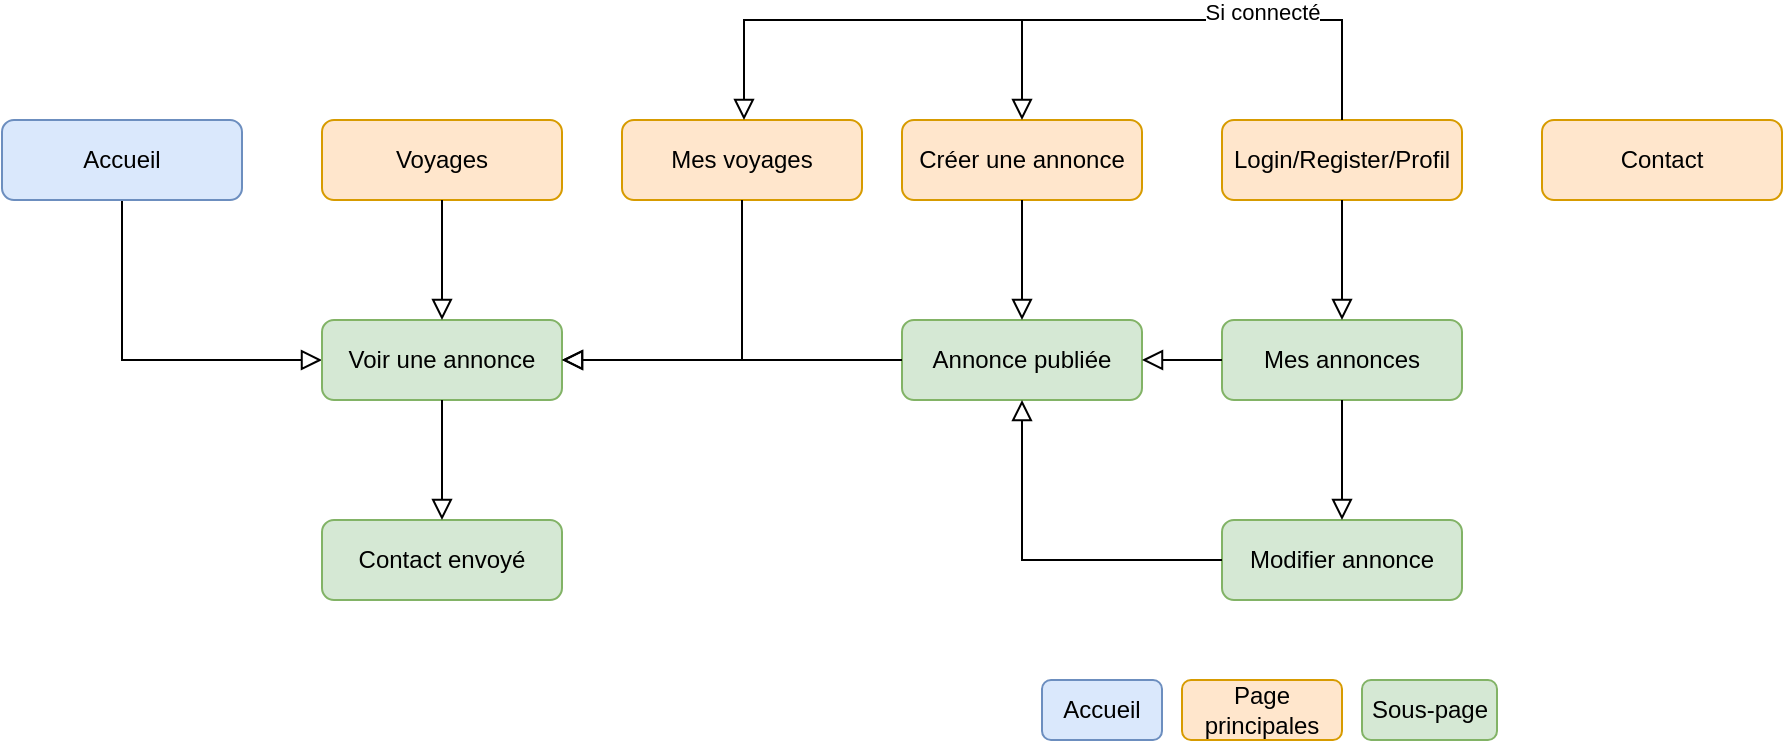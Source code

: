 <mxfile version="14.3.0" type="device"><diagram id="C5RBs43oDa-KdzZeNtuy" name="Page-1"><mxGraphModel dx="1422" dy="794" grid="1" gridSize="10" guides="1" tooltips="1" connect="1" arrows="1" fold="1" page="1" pageScale="1" pageWidth="827" pageHeight="1169" math="0" shadow="0"><root><mxCell id="WIyWlLk6GJQsqaUBKTNV-0"/><mxCell id="WIyWlLk6GJQsqaUBKTNV-1" parent="WIyWlLk6GJQsqaUBKTNV-0"/><mxCell id="WIyWlLk6GJQsqaUBKTNV-2" value="" style="rounded=0;html=1;jettySize=auto;orthogonalLoop=1;fontSize=11;endArrow=block;endFill=0;endSize=8;strokeWidth=1;shadow=0;labelBackgroundColor=none;edgeStyle=orthogonalEdgeStyle;entryX=0;entryY=0.5;entryDx=0;entryDy=0;exitX=0.5;exitY=1;exitDx=0;exitDy=0;" parent="WIyWlLk6GJQsqaUBKTNV-1" source="WIyWlLk6GJQsqaUBKTNV-3" target="WIyWlLk6GJQsqaUBKTNV-7" edge="1"><mxGeometry relative="1" as="geometry"><mxPoint x="220" y="170" as="targetPoint"/></mxGeometry></mxCell><mxCell id="WIyWlLk6GJQsqaUBKTNV-3" value="Accueil" style="rounded=1;whiteSpace=wrap;html=1;fontSize=12;glass=0;strokeWidth=1;shadow=0;fillColor=#dae8fc;strokeColor=#6c8ebf;" parent="WIyWlLk6GJQsqaUBKTNV-1" vertex="1"><mxGeometry x="20" y="160" width="120" height="40" as="geometry"/></mxCell><mxCell id="WIyWlLk6GJQsqaUBKTNV-7" value="Voir une annonce" style="rounded=1;whiteSpace=wrap;html=1;fontSize=12;glass=0;strokeWidth=1;shadow=0;fillColor=#d5e8d4;strokeColor=#82b366;" parent="WIyWlLk6GJQsqaUBKTNV-1" vertex="1"><mxGeometry x="180" y="260" width="120" height="40" as="geometry"/></mxCell><mxCell id="WIyWlLk6GJQsqaUBKTNV-11" value="Créer une annonce" style="rounded=1;whiteSpace=wrap;html=1;fontSize=12;glass=0;strokeWidth=1;shadow=0;fillColor=#ffe6cc;strokeColor=#d79b00;" parent="WIyWlLk6GJQsqaUBKTNV-1" vertex="1"><mxGeometry x="470" y="160" width="120" height="40" as="geometry"/></mxCell><mxCell id="WIyWlLk6GJQsqaUBKTNV-12" value="Voyages" style="rounded=1;whiteSpace=wrap;html=1;fontSize=12;glass=0;strokeWidth=1;shadow=0;fillColor=#ffe6cc;strokeColor=#d79b00;" parent="WIyWlLk6GJQsqaUBKTNV-1" vertex="1"><mxGeometry x="180" y="160" width="120" height="40" as="geometry"/></mxCell><mxCell id="70pWncuN7qYLq3eaQ-TH-0" value="Login/Register/Profil" style="rounded=1;whiteSpace=wrap;html=1;fontSize=12;glass=0;strokeWidth=1;shadow=0;fillColor=#ffe6cc;strokeColor=#d79b00;" parent="WIyWlLk6GJQsqaUBKTNV-1" vertex="1"><mxGeometry x="630" y="160" width="120" height="40" as="geometry"/></mxCell><mxCell id="70pWncuN7qYLq3eaQ-TH-1" value="Contact" style="rounded=1;whiteSpace=wrap;html=1;fontSize=12;glass=0;strokeWidth=1;shadow=0;fillColor=#ffe6cc;strokeColor=#d79b00;" parent="WIyWlLk6GJQsqaUBKTNV-1" vertex="1"><mxGeometry x="790" y="160" width="120" height="40" as="geometry"/></mxCell><mxCell id="70pWncuN7qYLq3eaQ-TH-2" value="Annonce publiée" style="rounded=1;whiteSpace=wrap;html=1;fontSize=12;glass=0;strokeWidth=1;shadow=0;fillColor=#d5e8d4;strokeColor=#82b366;" parent="WIyWlLk6GJQsqaUBKTNV-1" vertex="1"><mxGeometry x="470" y="260" width="120" height="40" as="geometry"/></mxCell><mxCell id="70pWncuN7qYLq3eaQ-TH-3" value="Mes annonces" style="rounded=1;whiteSpace=wrap;html=1;fontSize=12;glass=0;strokeWidth=1;shadow=0;fillColor=#d5e8d4;strokeColor=#82b366;" parent="WIyWlLk6GJQsqaUBKTNV-1" vertex="1"><mxGeometry x="630" y="260" width="120" height="40" as="geometry"/></mxCell><mxCell id="70pWncuN7qYLq3eaQ-TH-4" value="" style="rounded=0;html=1;jettySize=auto;orthogonalLoop=1;fontSize=11;endArrow=block;endFill=0;endSize=8;strokeWidth=1;shadow=0;labelBackgroundColor=none;edgeStyle=orthogonalEdgeStyle;entryX=0.5;entryY=0;entryDx=0;entryDy=0;exitX=0.5;exitY=1;exitDx=0;exitDy=0;" parent="WIyWlLk6GJQsqaUBKTNV-1" source="WIyWlLk6GJQsqaUBKTNV-12" target="WIyWlLk6GJQsqaUBKTNV-7" edge="1"><mxGeometry relative="1" as="geometry"><mxPoint x="240" y="230" as="sourcePoint"/><mxPoint x="340" y="310" as="targetPoint"/></mxGeometry></mxCell><mxCell id="70pWncuN7qYLq3eaQ-TH-5" value="" style="rounded=0;html=1;jettySize=auto;orthogonalLoop=1;fontSize=11;endArrow=block;endFill=0;endSize=8;strokeWidth=1;shadow=0;labelBackgroundColor=none;edgeStyle=orthogonalEdgeStyle;exitX=0.5;exitY=1;exitDx=0;exitDy=0;entryX=0.5;entryY=0;entryDx=0;entryDy=0;" parent="WIyWlLk6GJQsqaUBKTNV-1" source="WIyWlLk6GJQsqaUBKTNV-11" target="70pWncuN7qYLq3eaQ-TH-2" edge="1"><mxGeometry relative="1" as="geometry"><mxPoint x="380" y="210" as="sourcePoint"/><mxPoint x="530" y="250" as="targetPoint"/><Array as="points"><mxPoint x="530" y="240"/><mxPoint x="530" y="240"/></Array></mxGeometry></mxCell><mxCell id="70pWncuN7qYLq3eaQ-TH-7" value="" style="rounded=0;html=1;jettySize=auto;orthogonalLoop=1;fontSize=11;endArrow=block;endFill=0;endSize=8;strokeWidth=1;shadow=0;labelBackgroundColor=none;edgeStyle=orthogonalEdgeStyle;entryX=0.5;entryY=0;entryDx=0;entryDy=0;exitX=0.5;exitY=1;exitDx=0;exitDy=0;" parent="WIyWlLk6GJQsqaUBKTNV-1" source="70pWncuN7qYLq3eaQ-TH-0" target="70pWncuN7qYLq3eaQ-TH-3" edge="1"><mxGeometry relative="1" as="geometry"><mxPoint x="380" y="210" as="sourcePoint"/><mxPoint x="380" y="270" as="targetPoint"/></mxGeometry></mxCell><mxCell id="70pWncuN7qYLq3eaQ-TH-8" value="" style="rounded=0;html=1;jettySize=auto;orthogonalLoop=1;fontSize=11;endArrow=block;endFill=0;endSize=8;strokeWidth=1;shadow=0;labelBackgroundColor=none;edgeStyle=orthogonalEdgeStyle;entryX=0.5;entryY=0;entryDx=0;entryDy=0;exitX=0.5;exitY=0;exitDx=0;exitDy=0;" parent="WIyWlLk6GJQsqaUBKTNV-1" source="70pWncuN7qYLq3eaQ-TH-0" target="WIyWlLk6GJQsqaUBKTNV-11" edge="1"><mxGeometry relative="1" as="geometry"><mxPoint x="570" y="77" as="sourcePoint"/><mxPoint x="570" y="137" as="targetPoint"/><Array as="points"><mxPoint x="690" y="110"/><mxPoint x="530" y="110"/></Array></mxGeometry></mxCell><mxCell id="70pWncuN7qYLq3eaQ-TH-9" value="Sous-page" style="rounded=1;whiteSpace=wrap;html=1;fontSize=12;glass=0;strokeWidth=1;shadow=0;fillColor=#d5e8d4;strokeColor=#82b366;" parent="WIyWlLk6GJQsqaUBKTNV-1" vertex="1"><mxGeometry x="700" y="440" width="67.5" height="30" as="geometry"/></mxCell><mxCell id="70pWncuN7qYLq3eaQ-TH-10" value="Page principales" style="rounded=1;whiteSpace=wrap;html=1;fontSize=12;glass=0;strokeWidth=1;shadow=0;fillColor=#ffe6cc;strokeColor=#d79b00;" parent="WIyWlLk6GJQsqaUBKTNV-1" vertex="1"><mxGeometry x="610" y="440" width="80" height="30" as="geometry"/></mxCell><mxCell id="70pWncuN7qYLq3eaQ-TH-11" value="Accueil" style="rounded=1;whiteSpace=wrap;html=1;fontSize=12;glass=0;strokeWidth=1;shadow=0;fillColor=#dae8fc;strokeColor=#6c8ebf;" parent="WIyWlLk6GJQsqaUBKTNV-1" vertex="1"><mxGeometry x="540" y="440" width="60" height="30" as="geometry"/></mxCell><mxCell id="70pWncuN7qYLq3eaQ-TH-13" value="" style="rounded=0;html=1;jettySize=auto;orthogonalLoop=1;fontSize=11;endArrow=block;endFill=0;endSize=8;strokeWidth=1;shadow=0;labelBackgroundColor=none;edgeStyle=orthogonalEdgeStyle;exitX=0;exitY=0.5;exitDx=0;exitDy=0;entryX=1;entryY=0.5;entryDx=0;entryDy=0;" parent="WIyWlLk6GJQsqaUBKTNV-1" source="70pWncuN7qYLq3eaQ-TH-2" target="WIyWlLk6GJQsqaUBKTNV-7" edge="1"><mxGeometry relative="1" as="geometry"><mxPoint x="410" y="210" as="sourcePoint"/><mxPoint x="410" y="270" as="targetPoint"/><Array as="points"/></mxGeometry></mxCell><mxCell id="70pWncuN7qYLq3eaQ-TH-14" value="" style="rounded=0;html=1;jettySize=auto;orthogonalLoop=1;fontSize=11;endArrow=block;endFill=0;endSize=8;strokeWidth=1;shadow=0;labelBackgroundColor=none;edgeStyle=orthogonalEdgeStyle;exitX=0;exitY=0.5;exitDx=0;exitDy=0;entryX=1;entryY=0.5;entryDx=0;entryDy=0;" parent="WIyWlLk6GJQsqaUBKTNV-1" source="70pWncuN7qYLq3eaQ-TH-3" target="70pWncuN7qYLq3eaQ-TH-2" edge="1"><mxGeometry relative="1" as="geometry"><mxPoint x="493" y="265" as="sourcePoint"/><mxPoint x="453" y="265" as="targetPoint"/><Array as="points"/></mxGeometry></mxCell><mxCell id="70pWncuN7qYLq3eaQ-TH-15" value="Contact envoyé" style="rounded=1;whiteSpace=wrap;html=1;fontSize=12;glass=0;strokeWidth=1;shadow=0;fillColor=#d5e8d4;strokeColor=#82b366;" parent="WIyWlLk6GJQsqaUBKTNV-1" vertex="1"><mxGeometry x="180" y="360" width="120" height="40" as="geometry"/></mxCell><mxCell id="70pWncuN7qYLq3eaQ-TH-16" value="" style="rounded=0;html=1;jettySize=auto;orthogonalLoop=1;fontSize=11;endArrow=block;endFill=0;endSize=8;strokeWidth=1;shadow=0;labelBackgroundColor=none;edgeStyle=orthogonalEdgeStyle;entryX=0.5;entryY=0;entryDx=0;entryDy=0;exitX=0.5;exitY=1;exitDx=0;exitDy=0;" parent="WIyWlLk6GJQsqaUBKTNV-1" source="WIyWlLk6GJQsqaUBKTNV-7" target="70pWncuN7qYLq3eaQ-TH-15" edge="1"><mxGeometry relative="1" as="geometry"><mxPoint x="250" y="210" as="sourcePoint"/><mxPoint x="250" y="270" as="targetPoint"/></mxGeometry></mxCell><mxCell id="70pWncuN7qYLq3eaQ-TH-17" value="Modifier annonce" style="rounded=1;whiteSpace=wrap;html=1;fontSize=12;glass=0;strokeWidth=1;shadow=0;fillColor=#d5e8d4;strokeColor=#82b366;" parent="WIyWlLk6GJQsqaUBKTNV-1" vertex="1"><mxGeometry x="630" y="360" width="120" height="40" as="geometry"/></mxCell><mxCell id="70pWncuN7qYLq3eaQ-TH-18" value="Mes voyages" style="rounded=1;whiteSpace=wrap;html=1;fontSize=12;glass=0;strokeWidth=1;shadow=0;fillColor=#ffe6cc;strokeColor=#d79b00;" parent="WIyWlLk6GJQsqaUBKTNV-1" vertex="1"><mxGeometry x="330" y="160" width="120" height="40" as="geometry"/></mxCell><mxCell id="rWi0c6DNUZlyEUdcilqE-2" value="" style="rounded=0;html=1;jettySize=auto;orthogonalLoop=1;fontSize=11;endArrow=block;endFill=0;endSize=8;strokeWidth=1;shadow=0;labelBackgroundColor=none;edgeStyle=orthogonalEdgeStyle;exitX=0.5;exitY=1;exitDx=0;exitDy=0;entryX=1;entryY=0.5;entryDx=0;entryDy=0;" parent="WIyWlLk6GJQsqaUBKTNV-1" source="70pWncuN7qYLq3eaQ-TH-18" target="WIyWlLk6GJQsqaUBKTNV-7" edge="1"><mxGeometry relative="1" as="geometry"><mxPoint x="480" y="290" as="sourcePoint"/><mxPoint x="310" y="290" as="targetPoint"/><Array as="points"/></mxGeometry></mxCell><mxCell id="IszKxUyPagH4qTMhFl9W-0" value="" style="rounded=0;html=1;jettySize=auto;orthogonalLoop=1;fontSize=11;endArrow=block;endFill=0;endSize=8;strokeWidth=1;shadow=0;labelBackgroundColor=none;edgeStyle=orthogonalEdgeStyle;entryX=0.5;entryY=0;entryDx=0;entryDy=0;exitX=0.5;exitY=1;exitDx=0;exitDy=0;" edge="1" parent="WIyWlLk6GJQsqaUBKTNV-1" source="70pWncuN7qYLq3eaQ-TH-3" target="70pWncuN7qYLq3eaQ-TH-17"><mxGeometry relative="1" as="geometry"><mxPoint x="700" y="210" as="sourcePoint"/><mxPoint x="700" y="270" as="targetPoint"/></mxGeometry></mxCell><mxCell id="IszKxUyPagH4qTMhFl9W-1" value="" style="rounded=0;html=1;jettySize=auto;orthogonalLoop=1;fontSize=11;endArrow=block;endFill=0;endSize=8;strokeWidth=1;shadow=0;labelBackgroundColor=none;edgeStyle=orthogonalEdgeStyle;exitX=0;exitY=0.5;exitDx=0;exitDy=0;entryX=0.5;entryY=1;entryDx=0;entryDy=0;fontStyle=1" edge="1" parent="WIyWlLk6GJQsqaUBKTNV-1" source="70pWncuN7qYLq3eaQ-TH-17" target="70pWncuN7qYLq3eaQ-TH-2"><mxGeometry relative="1" as="geometry"><mxPoint x="640" y="290" as="sourcePoint"/><mxPoint x="600" y="290" as="targetPoint"/><Array as="points"/></mxGeometry></mxCell><mxCell id="IszKxUyPagH4qTMhFl9W-6" value="" style="rounded=0;html=1;jettySize=auto;orthogonalLoop=1;fontSize=11;endArrow=block;endFill=0;endSize=8;strokeWidth=1;shadow=0;labelBackgroundColor=none;edgeStyle=orthogonalEdgeStyle;entryX=0.5;entryY=0;entryDx=0;entryDy=0;exitX=0.5;exitY=0;exitDx=0;exitDy=0;" edge="1" parent="WIyWlLk6GJQsqaUBKTNV-1" source="70pWncuN7qYLq3eaQ-TH-0"><mxGeometry relative="1" as="geometry"><mxPoint x="671" y="160" as="sourcePoint"/><mxPoint x="391" y="160" as="targetPoint"/><Array as="points"><mxPoint x="690" y="110"/><mxPoint x="391" y="110"/></Array></mxGeometry></mxCell><mxCell id="IszKxUyPagH4qTMhFl9W-9" value="Si connecté" style="edgeLabel;html=1;align=center;verticalAlign=middle;resizable=0;points=[];" vertex="1" connectable="0" parent="IszKxUyPagH4qTMhFl9W-6"><mxGeometry x="-0.549" y="-4" relative="1" as="geometry"><mxPoint as="offset"/></mxGeometry></mxCell></root></mxGraphModel></diagram></mxfile>